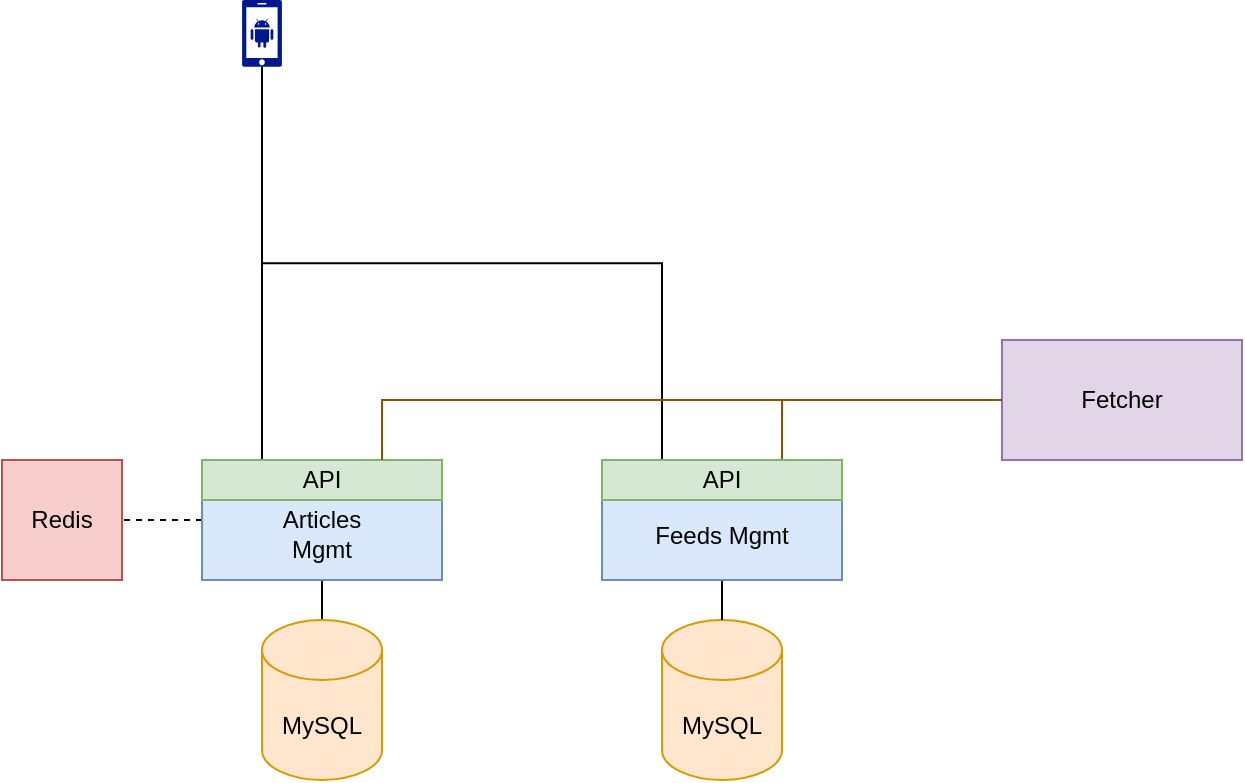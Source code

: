 <mxfile version="14.4.3" type="device" pages="2"><diagram id="LwC-0hUr_9mLdhGgQCmI" name="Logical diagram"><mxGraphModel dx="1990" dy="1176" grid="1" gridSize="10" guides="1" tooltips="1" connect="1" arrows="1" fold="1" page="1" pageScale="1" pageWidth="1169" pageHeight="827" math="0" shadow="0"><root><mxCell id="0"/><mxCell id="1" parent="0"/><mxCell id="NTalY4KeSRbGo2tmJbPA-10" style="edgeStyle=orthogonalEdgeStyle;rounded=0;orthogonalLoop=1;jettySize=auto;html=1;exitX=0.5;exitY=1;exitDx=0;exitDy=0;entryX=0.5;entryY=0;entryDx=0;entryDy=0;entryPerimeter=0;endArrow=none;endFill=0;" parent="1" source="NTalY4KeSRbGo2tmJbPA-2" target="NTalY4KeSRbGo2tmJbPA-5" edge="1"><mxGeometry relative="1" as="geometry"/></mxCell><mxCell id="47ViKJ-FdFwjQaPM7ZXC-4" style="edgeStyle=orthogonalEdgeStyle;rounded=0;orthogonalLoop=1;jettySize=auto;html=1;exitX=0;exitY=0.5;exitDx=0;exitDy=0;entryX=1;entryY=0.5;entryDx=0;entryDy=0;endArrow=none;endFill=0;strokeColor=#000000;dashed=1;" parent="1" source="NTalY4KeSRbGo2tmJbPA-2" target="47ViKJ-FdFwjQaPM7ZXC-3" edge="1"><mxGeometry relative="1" as="geometry"/></mxCell><mxCell id="NTalY4KeSRbGo2tmJbPA-2" value="&lt;br&gt;Articles&lt;br&gt;Mgmt" style="rounded=0;whiteSpace=wrap;html=1;fillColor=#dae8fc;strokeColor=#6c8ebf;verticalAlign=middle;" parent="1" vertex="1"><mxGeometry x="360" y="440" width="120" height="60" as="geometry"/></mxCell><mxCell id="NTalY4KeSRbGo2tmJbPA-4" value="MySQL" style="shape=cylinder3;whiteSpace=wrap;html=1;boundedLbl=1;backgroundOutline=1;size=15;fillColor=#ffe6cc;strokeColor=#d79b00;" parent="1" vertex="1"><mxGeometry x="590" y="520" width="60" height="80" as="geometry"/></mxCell><mxCell id="NTalY4KeSRbGo2tmJbPA-5" value="MySQL" style="shape=cylinder3;whiteSpace=wrap;html=1;boundedLbl=1;backgroundOutline=1;size=15;fillColor=#ffe6cc;strokeColor=#d79b00;" parent="1" vertex="1"><mxGeometry x="390" y="520" width="60" height="80" as="geometry"/></mxCell><mxCell id="NTalY4KeSRbGo2tmJbPA-9" style="edgeStyle=orthogonalEdgeStyle;rounded=0;orthogonalLoop=1;jettySize=auto;html=1;exitX=0.5;exitY=1;exitDx=0;exitDy=0;entryX=0.5;entryY=0;entryDx=0;entryDy=0;entryPerimeter=0;endArrow=none;endFill=0;" parent="1" source="NTalY4KeSRbGo2tmJbPA-6" target="NTalY4KeSRbGo2tmJbPA-4" edge="1"><mxGeometry relative="1" as="geometry"/></mxCell><mxCell id="NTalY4KeSRbGo2tmJbPA-6" value="&lt;br&gt;Feeds Mgmt" style="rounded=0;whiteSpace=wrap;html=1;fillColor=#dae8fc;strokeColor=#6c8ebf;verticalAlign=middle;" parent="1" vertex="1"><mxGeometry x="560" y="440" width="120" height="60" as="geometry"/></mxCell><mxCell id="NTalY4KeSRbGo2tmJbPA-17" style="edgeStyle=orthogonalEdgeStyle;rounded=0;orthogonalLoop=1;jettySize=auto;html=1;exitX=0;exitY=0.5;exitDx=0;exitDy=0;entryX=0.75;entryY=0;entryDx=0;entryDy=0;endArrow=none;endFill=0;strokeColor=#994C00;" parent="1" source="NTalY4KeSRbGo2tmJbPA-8" target="NTalY4KeSRbGo2tmJbPA-6" edge="1"><mxGeometry relative="1" as="geometry"><Array as="points"><mxPoint x="650" y="410"/></Array></mxGeometry></mxCell><mxCell id="NTalY4KeSRbGo2tmJbPA-8" value="Fetcher" style="rounded=0;whiteSpace=wrap;html=1;fillColor=#e1d5e7;strokeColor=#9673a6;" parent="1" vertex="1"><mxGeometry x="760" y="380" width="120" height="60" as="geometry"/></mxCell><mxCell id="47ViKJ-FdFwjQaPM7ZXC-7" style="edgeStyle=orthogonalEdgeStyle;rounded=0;orthogonalLoop=1;jettySize=auto;html=1;exitX=0.5;exitY=1;exitDx=0;exitDy=0;exitPerimeter=0;entryX=0.25;entryY=0;entryDx=0;entryDy=0;endArrow=none;endFill=0;strokeColor=#000000;" parent="1" source="TvyYAbjUV868JMkc9C3Z-4" target="47ViKJ-FdFwjQaPM7ZXC-5" edge="1"><mxGeometry relative="1" as="geometry"/></mxCell><mxCell id="TvyYAbjUV868JMkc9C3Z-4" value="" style="aspect=fixed;pointerEvents=1;shadow=0;dashed=0;html=1;strokeColor=none;labelPosition=center;verticalLabelPosition=bottom;verticalAlign=top;align=center;fillColor=#00188D;shape=mxgraph.mscae.enterprise.android_phone" parent="1" vertex="1"><mxGeometry x="380" y="210" width="20" height="33.33" as="geometry"/></mxCell><mxCell id="47ViKJ-FdFwjQaPM7ZXC-3" value="Redis" style="rounded=0;whiteSpace=wrap;html=1;fillColor=#f8cecc;strokeColor=#b85450;" parent="1" vertex="1"><mxGeometry x="260" y="440" width="60" height="60" as="geometry"/></mxCell><mxCell id="47ViKJ-FdFwjQaPM7ZXC-5" value="API" style="rounded=0;whiteSpace=wrap;html=1;fillColor=#d5e8d4;strokeColor=#82b366;verticalAlign=middle;" parent="1" vertex="1"><mxGeometry x="360" y="440" width="120" height="20" as="geometry"/></mxCell><mxCell id="47ViKJ-FdFwjQaPM7ZXC-8" style="edgeStyle=orthogonalEdgeStyle;rounded=0;orthogonalLoop=1;jettySize=auto;html=1;exitX=0.25;exitY=0;exitDx=0;exitDy=0;entryX=0.5;entryY=1;entryDx=0;entryDy=0;entryPerimeter=0;endArrow=none;endFill=0;strokeColor=#000000;" parent="1" source="47ViKJ-FdFwjQaPM7ZXC-6" target="TvyYAbjUV868JMkc9C3Z-4" edge="1"><mxGeometry relative="1" as="geometry"/></mxCell><mxCell id="47ViKJ-FdFwjQaPM7ZXC-6" value="API" style="rounded=0;whiteSpace=wrap;html=1;fillColor=#d5e8d4;strokeColor=#82b366;verticalAlign=middle;" parent="1" vertex="1"><mxGeometry x="560" y="440" width="120" height="20" as="geometry"/></mxCell><mxCell id="47ViKJ-FdFwjQaPM7ZXC-9" style="edgeStyle=orthogonalEdgeStyle;rounded=0;orthogonalLoop=1;jettySize=auto;html=1;exitX=0;exitY=0.5;exitDx=0;exitDy=0;entryX=0.75;entryY=0;entryDx=0;entryDy=0;endArrow=none;endFill=0;strokeColor=#994C00;" parent="1" source="NTalY4KeSRbGo2tmJbPA-8" target="47ViKJ-FdFwjQaPM7ZXC-5" edge="1"><mxGeometry relative="1" as="geometry"><mxPoint x="800" y="410" as="sourcePoint"/><mxPoint x="650" y="440" as="targetPoint"/><Array as="points"><mxPoint x="450" y="410"/></Array></mxGeometry></mxCell></root></mxGraphModel></diagram><diagram name="HA" id="HSWTCvEoAz8G2rsTlDRx"><mxGraphModel dx="1990" dy="1176" grid="1" gridSize="10" guides="1" tooltips="1" connect="1" arrows="1" fold="1" page="1" pageScale="1" pageWidth="1169" pageHeight="827" math="0" shadow="0"><root><mxCell id="KTEoQkjtn0QdyN9V5ip_-0"/><mxCell id="KTEoQkjtn0QdyN9V5ip_-1" parent="KTEoQkjtn0QdyN9V5ip_-0"/><mxCell id="I2K06Oexf0V6sDOWrzZ7-9" style="edgeStyle=orthogonalEdgeStyle;rounded=0;orthogonalLoop=1;jettySize=auto;html=1;exitX=0.5;exitY=0;exitDx=0;exitDy=0;entryX=0.5;entryY=1;entryDx=0;entryDy=0;endArrow=classic;endFill=1;strokeColor=#000000;fontSize=7;startArrow=classic;startFill=1;" parent="KTEoQkjtn0QdyN9V5ip_-1" source="I2K06Oexf0V6sDOWrzZ7-3" target="KTEoQkjtn0QdyN9V5ip_-2" edge="1"><mxGeometry relative="1" as="geometry"/></mxCell><mxCell id="I2K06Oexf0V6sDOWrzZ7-3" value="" style="rounded=0;whiteSpace=wrap;html=1;dashed=1;strokeColor=#d6b656;fillColor=none;" parent="KTEoQkjtn0QdyN9V5ip_-1" vertex="1"><mxGeometry x="780" y="280" width="140" height="100" as="geometry"/></mxCell><mxCell id="vozPi-7w2eqpXr1_l-1o-32" style="edgeStyle=orthogonalEdgeStyle;rounded=0;orthogonalLoop=1;jettySize=auto;html=1;exitX=0.5;exitY=1;exitDx=0;exitDy=0;entryX=0.5;entryY=0;entryDx=0;entryDy=0;endArrow=none;endFill=0;strokeColor=#000000;" parent="KTEoQkjtn0QdyN9V5ip_-1" source="vozPi-7w2eqpXr1_l-1o-20" target="KTEoQkjtn0QdyN9V5ip_-19" edge="1"><mxGeometry relative="1" as="geometry"><mxPoint x="370" y="640" as="targetPoint"/><Array as="points"><mxPoint x="370" y="620"/><mxPoint x="480" y="620"/></Array></mxGeometry></mxCell><mxCell id="vozPi-7w2eqpXr1_l-1o-33" style="edgeStyle=orthogonalEdgeStyle;rounded=0;orthogonalLoop=1;jettySize=auto;html=1;exitX=0.5;exitY=1;exitDx=0;exitDy=0;entryX=0.5;entryY=0;entryDx=0;entryDy=0;endArrow=none;endFill=0;strokeColor=#000000;" parent="KTEoQkjtn0QdyN9V5ip_-1" source="vozPi-7w2eqpXr1_l-1o-19" target="KTEoQkjtn0QdyN9V5ip_-19" edge="1"><mxGeometry relative="1" as="geometry"><Array as="points"><mxPoint x="360" y="610"/><mxPoint x="370" y="610"/><mxPoint x="370" y="620"/><mxPoint x="480" y="620"/></Array><mxPoint x="370" y="640" as="targetPoint"/></mxGeometry></mxCell><mxCell id="pWVE4YWSRhKiEqGOk2bQ-6" style="edgeStyle=orthogonalEdgeStyle;rounded=0;orthogonalLoop=1;jettySize=auto;html=1;exitX=0;exitY=0.5;exitDx=0;exitDy=0;entryX=1;entryY=0.5;entryDx=0;entryDy=0;endArrow=none;endFill=0;strokeColor=#000000;" parent="KTEoQkjtn0QdyN9V5ip_-1" source="vozPi-7w2eqpXr1_l-1o-19" target="pWVE4YWSRhKiEqGOk2bQ-0" edge="1"><mxGeometry relative="1" as="geometry"><Array as="points"><mxPoint x="280" y="540"/><mxPoint x="280" y="550"/></Array></mxGeometry></mxCell><mxCell id="vozPi-7w2eqpXr1_l-1o-19" value="Articles Mgmt" style="rounded=0;whiteSpace=wrap;html=1;fillColor=#dae8fc;strokeColor=#6c8ebf;" parent="KTEoQkjtn0QdyN9V5ip_-1" vertex="1"><mxGeometry x="320" y="520" width="80" height="40" as="geometry"/></mxCell><mxCell id="pWVE4YWSRhKiEqGOk2bQ-5" style="edgeStyle=orthogonalEdgeStyle;rounded=0;orthogonalLoop=1;jettySize=auto;html=1;exitX=0;exitY=0.5;exitDx=0;exitDy=0;entryX=1;entryY=0.5;entryDx=0;entryDy=0;endArrow=none;endFill=0;strokeColor=#000000;" parent="KTEoQkjtn0QdyN9V5ip_-1" source="vozPi-7w2eqpXr1_l-1o-20" target="pWVE4YWSRhKiEqGOk2bQ-0" edge="1"><mxGeometry relative="1" as="geometry"/></mxCell><mxCell id="vozPi-7w2eqpXr1_l-1o-20" value="Articles Mgmt" style="rounded=0;whiteSpace=wrap;html=1;fillColor=#dae8fc;strokeColor=#6c8ebf;" parent="KTEoQkjtn0QdyN9V5ip_-1" vertex="1"><mxGeometry x="330" y="530" width="80" height="40" as="geometry"/></mxCell><mxCell id="pWVE4YWSRhKiEqGOk2bQ-4" style="edgeStyle=orthogonalEdgeStyle;rounded=0;orthogonalLoop=1;jettySize=auto;html=1;exitX=0;exitY=0.5;exitDx=0;exitDy=0;entryX=1;entryY=0.5;entryDx=0;entryDy=0;endArrow=none;endFill=0;strokeColor=#000000;" parent="KTEoQkjtn0QdyN9V5ip_-1" source="vozPi-7w2eqpXr1_l-1o-21" target="pWVE4YWSRhKiEqGOk2bQ-0" edge="1"><mxGeometry relative="1" as="geometry"><Array as="points"><mxPoint x="280" y="560"/><mxPoint x="280" y="550"/></Array></mxGeometry></mxCell><mxCell id="vozPi-7w2eqpXr1_l-1o-21" value="Articles Mgmt" style="rounded=0;whiteSpace=wrap;html=1;fillColor=#dae8fc;strokeColor=#6c8ebf;" parent="KTEoQkjtn0QdyN9V5ip_-1" vertex="1"><mxGeometry x="340" y="540" width="80" height="40" as="geometry"/></mxCell><mxCell id="vozPi-7w2eqpXr1_l-1o-15" style="edgeStyle=orthogonalEdgeStyle;rounded=0;orthogonalLoop=1;jettySize=auto;html=1;exitX=0.5;exitY=1;exitDx=0;exitDy=0;entryX=0.5;entryY=0;entryDx=0;entryDy=0;endArrow=none;endFill=0;strokeColor=#000000;" parent="KTEoQkjtn0QdyN9V5ip_-1" source="vozPi-7w2eqpXr1_l-1o-7" target="KTEoQkjtn0QdyN9V5ip_-19" edge="1"><mxGeometry relative="1" as="geometry"><Array as="points"><mxPoint x="590" y="620"/><mxPoint x="480" y="620"/></Array></mxGeometry></mxCell><mxCell id="vozPi-7w2eqpXr1_l-1o-16" style="edgeStyle=orthogonalEdgeStyle;rounded=0;orthogonalLoop=1;jettySize=auto;html=1;exitX=0.5;exitY=1;exitDx=0;exitDy=0;entryX=0.5;entryY=0;entryDx=0;entryDy=0;endArrow=none;endFill=0;strokeColor=#000000;" parent="KTEoQkjtn0QdyN9V5ip_-1" source="vozPi-7w2eqpXr1_l-1o-6" target="KTEoQkjtn0QdyN9V5ip_-19" edge="1"><mxGeometry relative="1" as="geometry"><Array as="points"><mxPoint x="580" y="610"/><mxPoint x="590" y="610"/><mxPoint x="590" y="620"/><mxPoint x="480" y="620"/></Array></mxGeometry></mxCell><mxCell id="vozPi-7w2eqpXr1_l-1o-6" value="Feeds Mgmt" style="rounded=0;whiteSpace=wrap;html=1;fillColor=#dae8fc;strokeColor=#6c8ebf;" parent="KTEoQkjtn0QdyN9V5ip_-1" vertex="1"><mxGeometry x="540" y="520" width="80" height="40" as="geometry"/></mxCell><mxCell id="vozPi-7w2eqpXr1_l-1o-7" value="Feeds Mgmt" style="rounded=0;whiteSpace=wrap;html=1;fillColor=#dae8fc;strokeColor=#6c8ebf;" parent="KTEoQkjtn0QdyN9V5ip_-1" vertex="1"><mxGeometry x="550" y="530" width="80" height="40" as="geometry"/></mxCell><mxCell id="vozPi-7w2eqpXr1_l-1o-8" value="Feeds Mgmt" style="rounded=0;whiteSpace=wrap;html=1;fillColor=#dae8fc;strokeColor=#6c8ebf;" parent="KTEoQkjtn0QdyN9V5ip_-1" vertex="1"><mxGeometry x="560" y="540" width="80" height="40" as="geometry"/></mxCell><mxCell id="KTEoQkjtn0QdyN9V5ip_-19" value="Cluster" style="rounded=0;whiteSpace=wrap;html=1;dashed=1;strokeColor=#d6b656;fillColor=none;align=left;verticalAlign=bottom;" parent="KTEoQkjtn0QdyN9V5ip_-1" vertex="1"><mxGeometry x="430" y="640" width="100" height="110" as="geometry"/></mxCell><mxCell id="KTEoQkjtn0QdyN9V5ip_-2" value="" style="rounded=0;whiteSpace=wrap;html=1;dashed=1;strokeColor=#d6b656;fillColor=none;" parent="KTEoQkjtn0QdyN9V5ip_-1" vertex="1"><mxGeometry x="780" y="160" width="140" height="100" as="geometry"/></mxCell><mxCell id="KTEoQkjtn0QdyN9V5ip_-22" value="" style="group" parent="KTEoQkjtn0QdyN9V5ip_-1" vertex="1" connectable="0"><mxGeometry x="450" y="660" width="56" height="70" as="geometry"/></mxCell><mxCell id="KTEoQkjtn0QdyN9V5ip_-15" value="MySQL" style="shape=cylinder3;whiteSpace=wrap;html=1;boundedLbl=1;backgroundOutline=1;size=15;fillColor=#ffe6cc;strokeColor=#d79b00;" parent="KTEoQkjtn0QdyN9V5ip_-22" vertex="1"><mxGeometry width="42" height="56" as="geometry"/></mxCell><mxCell id="KTEoQkjtn0QdyN9V5ip_-20" value="MySQL" style="shape=cylinder3;whiteSpace=wrap;html=1;boundedLbl=1;backgroundOutline=1;size=15;fillColor=#ffe6cc;strokeColor=#d79b00;" parent="KTEoQkjtn0QdyN9V5ip_-22" vertex="1"><mxGeometry x="7" y="7" width="42" height="56" as="geometry"/></mxCell><mxCell id="KTEoQkjtn0QdyN9V5ip_-21" value="MySQL" style="shape=cylinder3;whiteSpace=wrap;html=1;boundedLbl=1;backgroundOutline=1;size=15;fillColor=#ffe6cc;strokeColor=#d79b00;" parent="KTEoQkjtn0QdyN9V5ip_-22" vertex="1"><mxGeometry x="14" y="14" width="42" height="56" as="geometry"/></mxCell><mxCell id="vozPi-7w2eqpXr1_l-1o-14" style="edgeStyle=orthogonalEdgeStyle;rounded=0;orthogonalLoop=1;jettySize=auto;html=1;exitX=0.5;exitY=1;exitDx=0;exitDy=0;entryX=0.5;entryY=0;entryDx=0;entryDy=0;endArrow=none;endFill=0;strokeColor=#000000;" parent="KTEoQkjtn0QdyN9V5ip_-1" source="vozPi-7w2eqpXr1_l-1o-8" target="KTEoQkjtn0QdyN9V5ip_-19" edge="1"><mxGeometry relative="1" as="geometry"><Array as="points"><mxPoint x="600" y="610"/><mxPoint x="590" y="610"/><mxPoint x="590" y="620"/><mxPoint x="480" y="620"/></Array></mxGeometry></mxCell><mxCell id="vozPi-7w2eqpXr1_l-1o-9" style="edgeStyle=orthogonalEdgeStyle;rounded=0;orthogonalLoop=1;jettySize=auto;html=1;exitX=0.5;exitY=1;exitDx=0;exitDy=0;entryX=0.5;entryY=0;entryDx=0;entryDy=0;endArrow=none;endFill=0;strokeColor=#000000;" parent="KTEoQkjtn0QdyN9V5ip_-1" source="vozPi-7w2eqpXr1_l-1o-12" target="vozPi-7w2eqpXr1_l-1o-6" edge="1"><mxGeometry relative="1" as="geometry"/></mxCell><mxCell id="vozPi-7w2eqpXr1_l-1o-10" style="edgeStyle=orthogonalEdgeStyle;rounded=0;orthogonalLoop=1;jettySize=auto;html=1;exitX=0.5;exitY=1;exitDx=0;exitDy=0;entryX=0.5;entryY=0;entryDx=0;entryDy=0;endArrow=none;endFill=0;strokeColor=#000000;" parent="KTEoQkjtn0QdyN9V5ip_-1" source="vozPi-7w2eqpXr1_l-1o-12" target="vozPi-7w2eqpXr1_l-1o-7" edge="1"><mxGeometry relative="1" as="geometry"/></mxCell><mxCell id="vozPi-7w2eqpXr1_l-1o-11" style="edgeStyle=orthogonalEdgeStyle;rounded=0;orthogonalLoop=1;jettySize=auto;html=1;exitX=0.5;exitY=1;exitDx=0;exitDy=0;entryX=0.5;entryY=0;entryDx=0;entryDy=0;endArrow=none;endFill=0;strokeColor=#000000;" parent="KTEoQkjtn0QdyN9V5ip_-1" source="vozPi-7w2eqpXr1_l-1o-12" target="vozPi-7w2eqpXr1_l-1o-8" edge="1"><mxGeometry relative="1" as="geometry"><Array as="points"><mxPoint x="590" y="500"/><mxPoint x="600" y="500"/></Array></mxGeometry></mxCell><mxCell id="vozPi-7w2eqpXr1_l-1o-12" value="Load Balancer" style="rounded=0;whiteSpace=wrap;html=1;fillColor=#f8cecc;strokeColor=#b85450;" parent="KTEoQkjtn0QdyN9V5ip_-1" vertex="1"><mxGeometry x="540" y="440" width="100" height="40" as="geometry"/></mxCell><mxCell id="vozPi-7w2eqpXr1_l-1o-31" style="edgeStyle=orthogonalEdgeStyle;rounded=0;orthogonalLoop=1;jettySize=auto;html=1;exitX=0.5;exitY=1;exitDx=0;exitDy=0;entryX=0.5;entryY=0;entryDx=0;entryDy=0;endArrow=none;endFill=0;strokeColor=#000000;" parent="KTEoQkjtn0QdyN9V5ip_-1" source="vozPi-7w2eqpXr1_l-1o-21" target="KTEoQkjtn0QdyN9V5ip_-19" edge="1"><mxGeometry relative="1" as="geometry"><mxPoint x="370" y="640" as="targetPoint"/><Array as="points"><mxPoint x="380" y="610"/><mxPoint x="370" y="610"/><mxPoint x="370" y="620"/><mxPoint x="480" y="620"/></Array></mxGeometry></mxCell><mxCell id="vozPi-7w2eqpXr1_l-1o-22" style="edgeStyle=orthogonalEdgeStyle;rounded=0;orthogonalLoop=1;jettySize=auto;html=1;exitX=0.5;exitY=1;exitDx=0;exitDy=0;entryX=0.5;entryY=0;entryDx=0;entryDy=0;endArrow=none;endFill=0;strokeColor=#000000;" parent="KTEoQkjtn0QdyN9V5ip_-1" source="vozPi-7w2eqpXr1_l-1o-25" target="vozPi-7w2eqpXr1_l-1o-19" edge="1"><mxGeometry relative="1" as="geometry"/></mxCell><mxCell id="vozPi-7w2eqpXr1_l-1o-23" style="edgeStyle=orthogonalEdgeStyle;rounded=0;orthogonalLoop=1;jettySize=auto;html=1;exitX=0.5;exitY=1;exitDx=0;exitDy=0;entryX=0.5;entryY=0;entryDx=0;entryDy=0;endArrow=none;endFill=0;strokeColor=#000000;" parent="KTEoQkjtn0QdyN9V5ip_-1" source="vozPi-7w2eqpXr1_l-1o-25" target="vozPi-7w2eqpXr1_l-1o-20" edge="1"><mxGeometry relative="1" as="geometry"/></mxCell><mxCell id="vozPi-7w2eqpXr1_l-1o-24" style="edgeStyle=orthogonalEdgeStyle;rounded=0;orthogonalLoop=1;jettySize=auto;html=1;exitX=0.5;exitY=1;exitDx=0;exitDy=0;entryX=0.5;entryY=0;entryDx=0;entryDy=0;endArrow=none;endFill=0;strokeColor=#000000;" parent="KTEoQkjtn0QdyN9V5ip_-1" source="vozPi-7w2eqpXr1_l-1o-25" target="vozPi-7w2eqpXr1_l-1o-21" edge="1"><mxGeometry relative="1" as="geometry"><Array as="points"><mxPoint x="370" y="500"/><mxPoint x="380" y="500"/></Array></mxGeometry></mxCell><mxCell id="vozPi-7w2eqpXr1_l-1o-25" value="Load Balancer" style="rounded=0;whiteSpace=wrap;html=1;fillColor=#f8cecc;strokeColor=#b85450;" parent="KTEoQkjtn0QdyN9V5ip_-1" vertex="1"><mxGeometry x="320" y="440" width="100" height="40" as="geometry"/></mxCell><mxCell id="vozPi-7w2eqpXr1_l-1o-42" value="Fetcher" style="rounded=0;whiteSpace=wrap;html=1;fillColor=#e1d5e7;strokeColor=#9673a6;" parent="KTEoQkjtn0QdyN9V5ip_-1" vertex="1"><mxGeometry x="800" y="180" width="80" height="40" as="geometry"/></mxCell><mxCell id="vozPi-7w2eqpXr1_l-1o-43" value="Fetcher" style="rounded=0;whiteSpace=wrap;html=1;fillColor=#e1d5e7;strokeColor=#9673a6;" parent="KTEoQkjtn0QdyN9V5ip_-1" vertex="1"><mxGeometry x="810" y="190" width="80" height="40" as="geometry"/></mxCell><mxCell id="vozPi-7w2eqpXr1_l-1o-44" value="Fetcher" style="rounded=0;whiteSpace=wrap;html=1;fillColor=#e1d5e7;strokeColor=#9673a6;" parent="KTEoQkjtn0QdyN9V5ip_-1" vertex="1"><mxGeometry x="820" y="200" width="80" height="40" as="geometry"/></mxCell><mxCell id="pWVE4YWSRhKiEqGOk2bQ-0" value="Cluster" style="rounded=0;whiteSpace=wrap;html=1;dashed=1;strokeColor=#d6b656;fillColor=none;align=left;verticalAlign=bottom;" parent="KTEoQkjtn0QdyN9V5ip_-1" vertex="1"><mxGeometry x="130" y="495" width="100" height="110" as="geometry"/></mxCell><mxCell id="pWVE4YWSRhKiEqGOk2bQ-1" value="Redis" style="rounded=1;whiteSpace=wrap;html=1;fillColor=#ffe6cc;align=center;strokeColor=#d79b00;" parent="KTEoQkjtn0QdyN9V5ip_-1" vertex="1"><mxGeometry x="150" y="515" width="40" height="40" as="geometry"/></mxCell><mxCell id="pWVE4YWSRhKiEqGOk2bQ-2" value="Redis" style="rounded=1;whiteSpace=wrap;html=1;fillColor=#ffe6cc;align=center;strokeColor=#d79b00;" parent="KTEoQkjtn0QdyN9V5ip_-1" vertex="1"><mxGeometry x="160" y="525" width="40" height="40" as="geometry"/></mxCell><mxCell id="pWVE4YWSRhKiEqGOk2bQ-3" value="Redis" style="rounded=1;whiteSpace=wrap;html=1;fillColor=#ffe6cc;align=center;strokeColor=#d79b00;" parent="KTEoQkjtn0QdyN9V5ip_-1" vertex="1"><mxGeometry x="170" y="535" width="40" height="40" as="geometry"/></mxCell><mxCell id="I2K06Oexf0V6sDOWrzZ7-0" value="Controller" style="rounded=0;whiteSpace=wrap;html=1;fillColor=#f5f5f5;strokeColor=#666666;fontColor=#333333;" parent="KTEoQkjtn0QdyN9V5ip_-1" vertex="1"><mxGeometry x="800" y="300" width="80" height="40" as="geometry"/></mxCell><mxCell id="I2K06Oexf0V6sDOWrzZ7-1" value="Controller" style="rounded=0;whiteSpace=wrap;html=1;fillColor=#f5f5f5;strokeColor=#666666;fontColor=#333333;" parent="KTEoQkjtn0QdyN9V5ip_-1" vertex="1"><mxGeometry x="810" y="310" width="80" height="40" as="geometry"/></mxCell><mxCell id="I2K06Oexf0V6sDOWrzZ7-2" value="Controller" style="rounded=0;whiteSpace=wrap;html=1;fillColor=#f5f5f5;strokeColor=#666666;fontColor=#333333;" parent="KTEoQkjtn0QdyN9V5ip_-1" vertex="1"><mxGeometry x="820" y="320" width="80" height="40" as="geometry"/></mxCell><mxCell id="I2K06Oexf0V6sDOWrzZ7-4" value="" style="rounded=0;whiteSpace=wrap;html=1;dashed=1;strokeColor=#6c8ebf;fillColor=none;" parent="KTEoQkjtn0QdyN9V5ip_-1" vertex="1"><mxGeometry x="760" y="140" width="180" height="260" as="geometry"/></mxCell><mxCell id="I2K06Oexf0V6sDOWrzZ7-6" value="API" style="rounded=0;whiteSpace=wrap;html=1;fillColor=#d5e8d4;strokeColor=#82b366;horizontal=0;fontSize=7;" parent="KTEoQkjtn0QdyN9V5ip_-1" vertex="1"><mxGeometry x="790" y="300" width="10" height="40" as="geometry"/></mxCell><mxCell id="I2K06Oexf0V6sDOWrzZ7-7" value="API" style="rounded=0;whiteSpace=wrap;html=1;fillColor=#d5e8d4;strokeColor=#82b366;horizontal=0;fontSize=7;" parent="KTEoQkjtn0QdyN9V5ip_-1" vertex="1"><mxGeometry x="800" y="310" width="10" height="40" as="geometry"/></mxCell><mxCell id="I2K06Oexf0V6sDOWrzZ7-8" value="API" style="rounded=0;whiteSpace=wrap;html=1;fillColor=#d5e8d4;strokeColor=#82b366;horizontal=0;fontSize=7;" parent="KTEoQkjtn0QdyN9V5ip_-1" vertex="1"><mxGeometry x="810" y="320" width="10" height="40" as="geometry"/></mxCell><mxCell id="I2K06Oexf0V6sDOWrzZ7-11" style="edgeStyle=orthogonalEdgeStyle;rounded=0;orthogonalLoop=1;jettySize=auto;html=1;exitX=1;exitY=0.5;exitDx=0;exitDy=0;entryX=0;entryY=0.5;entryDx=0;entryDy=0;startArrow=none;startFill=0;endArrow=none;endFill=0;strokeColor=#000000;fontSize=7;" parent="KTEoQkjtn0QdyN9V5ip_-1" source="I2K06Oexf0V6sDOWrzZ7-10" target="I2K06Oexf0V6sDOWrzZ7-6" edge="1"><mxGeometry relative="1" as="geometry"><Array as="points"><mxPoint x="750" y="330"/><mxPoint x="750" y="320"/></Array></mxGeometry></mxCell><mxCell id="I2K06Oexf0V6sDOWrzZ7-12" style="edgeStyle=orthogonalEdgeStyle;rounded=0;orthogonalLoop=1;jettySize=auto;html=1;exitX=1;exitY=0.5;exitDx=0;exitDy=0;entryX=1;entryY=0.75;entryDx=0;entryDy=0;startArrow=none;startFill=0;endArrow=none;endFill=0;strokeColor=#000000;fontSize=7;" parent="KTEoQkjtn0QdyN9V5ip_-1" source="I2K06Oexf0V6sDOWrzZ7-10" target="I2K06Oexf0V6sDOWrzZ7-6" edge="1"><mxGeometry relative="1" as="geometry"><Array as="points"><mxPoint x="770" y="330"/><mxPoint x="770" y="330"/></Array></mxGeometry></mxCell><mxCell id="I2K06Oexf0V6sDOWrzZ7-10" value="Load Balancer" style="rounded=0;whiteSpace=wrap;html=1;fillColor=#f8cecc;strokeColor=#b85450;horizontal=0;" parent="KTEoQkjtn0QdyN9V5ip_-1" vertex="1"><mxGeometry x="680" y="280" width="40" height="100" as="geometry"/></mxCell><mxCell id="I2K06Oexf0V6sDOWrzZ7-13" style="edgeStyle=orthogonalEdgeStyle;rounded=0;orthogonalLoop=1;jettySize=auto;html=1;exitX=1;exitY=0.75;exitDx=0;exitDy=0;entryX=1;entryY=0.5;entryDx=0;entryDy=0;startArrow=none;startFill=0;endArrow=none;endFill=0;strokeColor=#000000;fontSize=7;" parent="KTEoQkjtn0QdyN9V5ip_-1" source="I2K06Oexf0V6sDOWrzZ7-7" target="I2K06Oexf0V6sDOWrzZ7-10" edge="1"><mxGeometry relative="1" as="geometry"><Array as="points"><mxPoint x="750" y="340"/><mxPoint x="750" y="330"/></Array></mxGeometry></mxCell></root></mxGraphModel></diagram></mxfile>